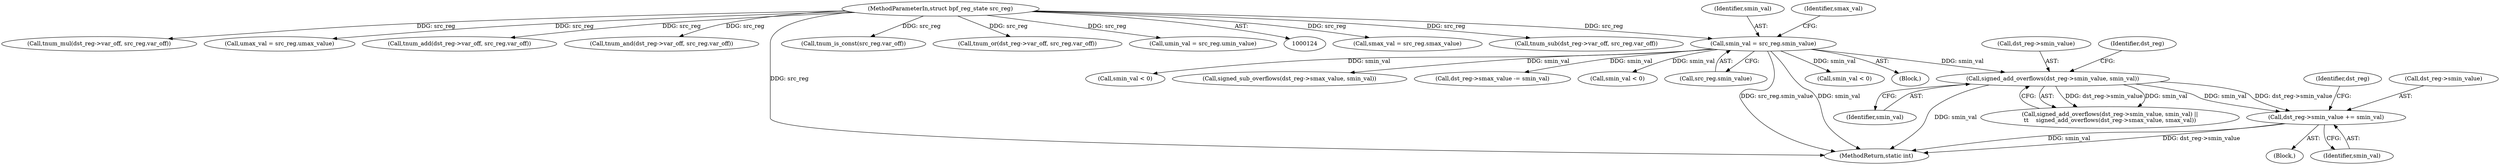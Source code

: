 digraph "0_linux_4374f256ce8182019353c0c639bb8d0695b4c941@pointer" {
"1000222" [label="(Call,dst_reg->smin_value += smin_val)"];
"1000199" [label="(Call,signed_add_overflows(dst_reg->smin_value, smin_val))"];
"1000161" [label="(Call,smin_val = src_reg.smin_value)"];
"1000128" [label="(MethodParameterIn,struct bpf_reg_state src_reg)"];
"1000166" [label="(Call,smax_val = src_reg.smax_value)"];
"1000374" [label="(Call,smin_val < 0)"];
"1000198" [label="(Call,signed_add_overflows(dst_reg->smin_value, smin_val) ||\n\t\t    signed_add_overflows(dst_reg->smax_value, smax_val))"];
"1000129" [label="(Block,)"];
"1000128" [label="(MethodParameterIn,struct bpf_reg_state src_reg)"];
"1000352" [label="(Call,tnum_sub(dst_reg->var_off, src_reg.var_off))"];
"1000163" [label="(Call,src_reg.smin_value)"];
"1000161" [label="(Call,smin_val = src_reg.smin_value)"];
"1000599" [label="(Call,smin_val < 0)"];
"1000365" [label="(Call,tnum_mul(dst_reg->var_off, src_reg.var_off))"];
"1000162" [label="(Identifier,smin_val)"];
"1000176" [label="(Call,umax_val = src_reg.umax_value)"];
"1000199" [label="(Call,signed_add_overflows(dst_reg->smin_value, smin_val))"];
"1000203" [label="(Identifier,smin_val)"];
"1000229" [label="(Identifier,dst_reg)"];
"1000291" [label="(Call,signed_sub_overflows(dst_reg->smax_value, smin_val))"];
"1000275" [label="(Call,tnum_add(dst_reg->var_off, src_reg.var_off))"];
"1000200" [label="(Call,dst_reg->smin_value)"];
"1000314" [label="(Call,dst_reg->smax_value -= smin_val)"];
"1000167" [label="(Identifier,smax_val)"];
"1000472" [label="(Call,tnum_and(dst_reg->var_off, src_reg.var_off))"];
"1000206" [label="(Identifier,dst_reg)"];
"1000504" [label="(Call,smin_val < 0)"];
"1000222" [label="(Call,dst_reg->smin_value += smin_val)"];
"1000769" [label="(MethodReturn,static int)"];
"1000183" [label="(Call,tnum_is_const(src_reg.var_off))"];
"1000223" [label="(Call,dst_reg->smin_value)"];
"1000561" [label="(Call,tnum_or(dst_reg->var_off, src_reg.var_off))"];
"1000221" [label="(Block,)"];
"1000226" [label="(Identifier,smin_val)"];
"1000171" [label="(Call,umin_val = src_reg.umin_value)"];
"1000222" -> "1000221"  [label="AST: "];
"1000222" -> "1000226"  [label="CFG: "];
"1000223" -> "1000222"  [label="AST: "];
"1000226" -> "1000222"  [label="AST: "];
"1000229" -> "1000222"  [label="CFG: "];
"1000222" -> "1000769"  [label="DDG: dst_reg->smin_value"];
"1000222" -> "1000769"  [label="DDG: smin_val"];
"1000199" -> "1000222"  [label="DDG: smin_val"];
"1000199" -> "1000222"  [label="DDG: dst_reg->smin_value"];
"1000199" -> "1000198"  [label="AST: "];
"1000199" -> "1000203"  [label="CFG: "];
"1000200" -> "1000199"  [label="AST: "];
"1000203" -> "1000199"  [label="AST: "];
"1000206" -> "1000199"  [label="CFG: "];
"1000198" -> "1000199"  [label="CFG: "];
"1000199" -> "1000769"  [label="DDG: smin_val"];
"1000199" -> "1000198"  [label="DDG: dst_reg->smin_value"];
"1000199" -> "1000198"  [label="DDG: smin_val"];
"1000161" -> "1000199"  [label="DDG: smin_val"];
"1000161" -> "1000129"  [label="AST: "];
"1000161" -> "1000163"  [label="CFG: "];
"1000162" -> "1000161"  [label="AST: "];
"1000163" -> "1000161"  [label="AST: "];
"1000167" -> "1000161"  [label="CFG: "];
"1000161" -> "1000769"  [label="DDG: src_reg.smin_value"];
"1000161" -> "1000769"  [label="DDG: smin_val"];
"1000128" -> "1000161"  [label="DDG: src_reg"];
"1000161" -> "1000291"  [label="DDG: smin_val"];
"1000161" -> "1000314"  [label="DDG: smin_val"];
"1000161" -> "1000374"  [label="DDG: smin_val"];
"1000161" -> "1000504"  [label="DDG: smin_val"];
"1000161" -> "1000599"  [label="DDG: smin_val"];
"1000128" -> "1000124"  [label="AST: "];
"1000128" -> "1000769"  [label="DDG: src_reg"];
"1000128" -> "1000166"  [label="DDG: src_reg"];
"1000128" -> "1000171"  [label="DDG: src_reg"];
"1000128" -> "1000176"  [label="DDG: src_reg"];
"1000128" -> "1000183"  [label="DDG: src_reg"];
"1000128" -> "1000275"  [label="DDG: src_reg"];
"1000128" -> "1000352"  [label="DDG: src_reg"];
"1000128" -> "1000365"  [label="DDG: src_reg"];
"1000128" -> "1000472"  [label="DDG: src_reg"];
"1000128" -> "1000561"  [label="DDG: src_reg"];
}
